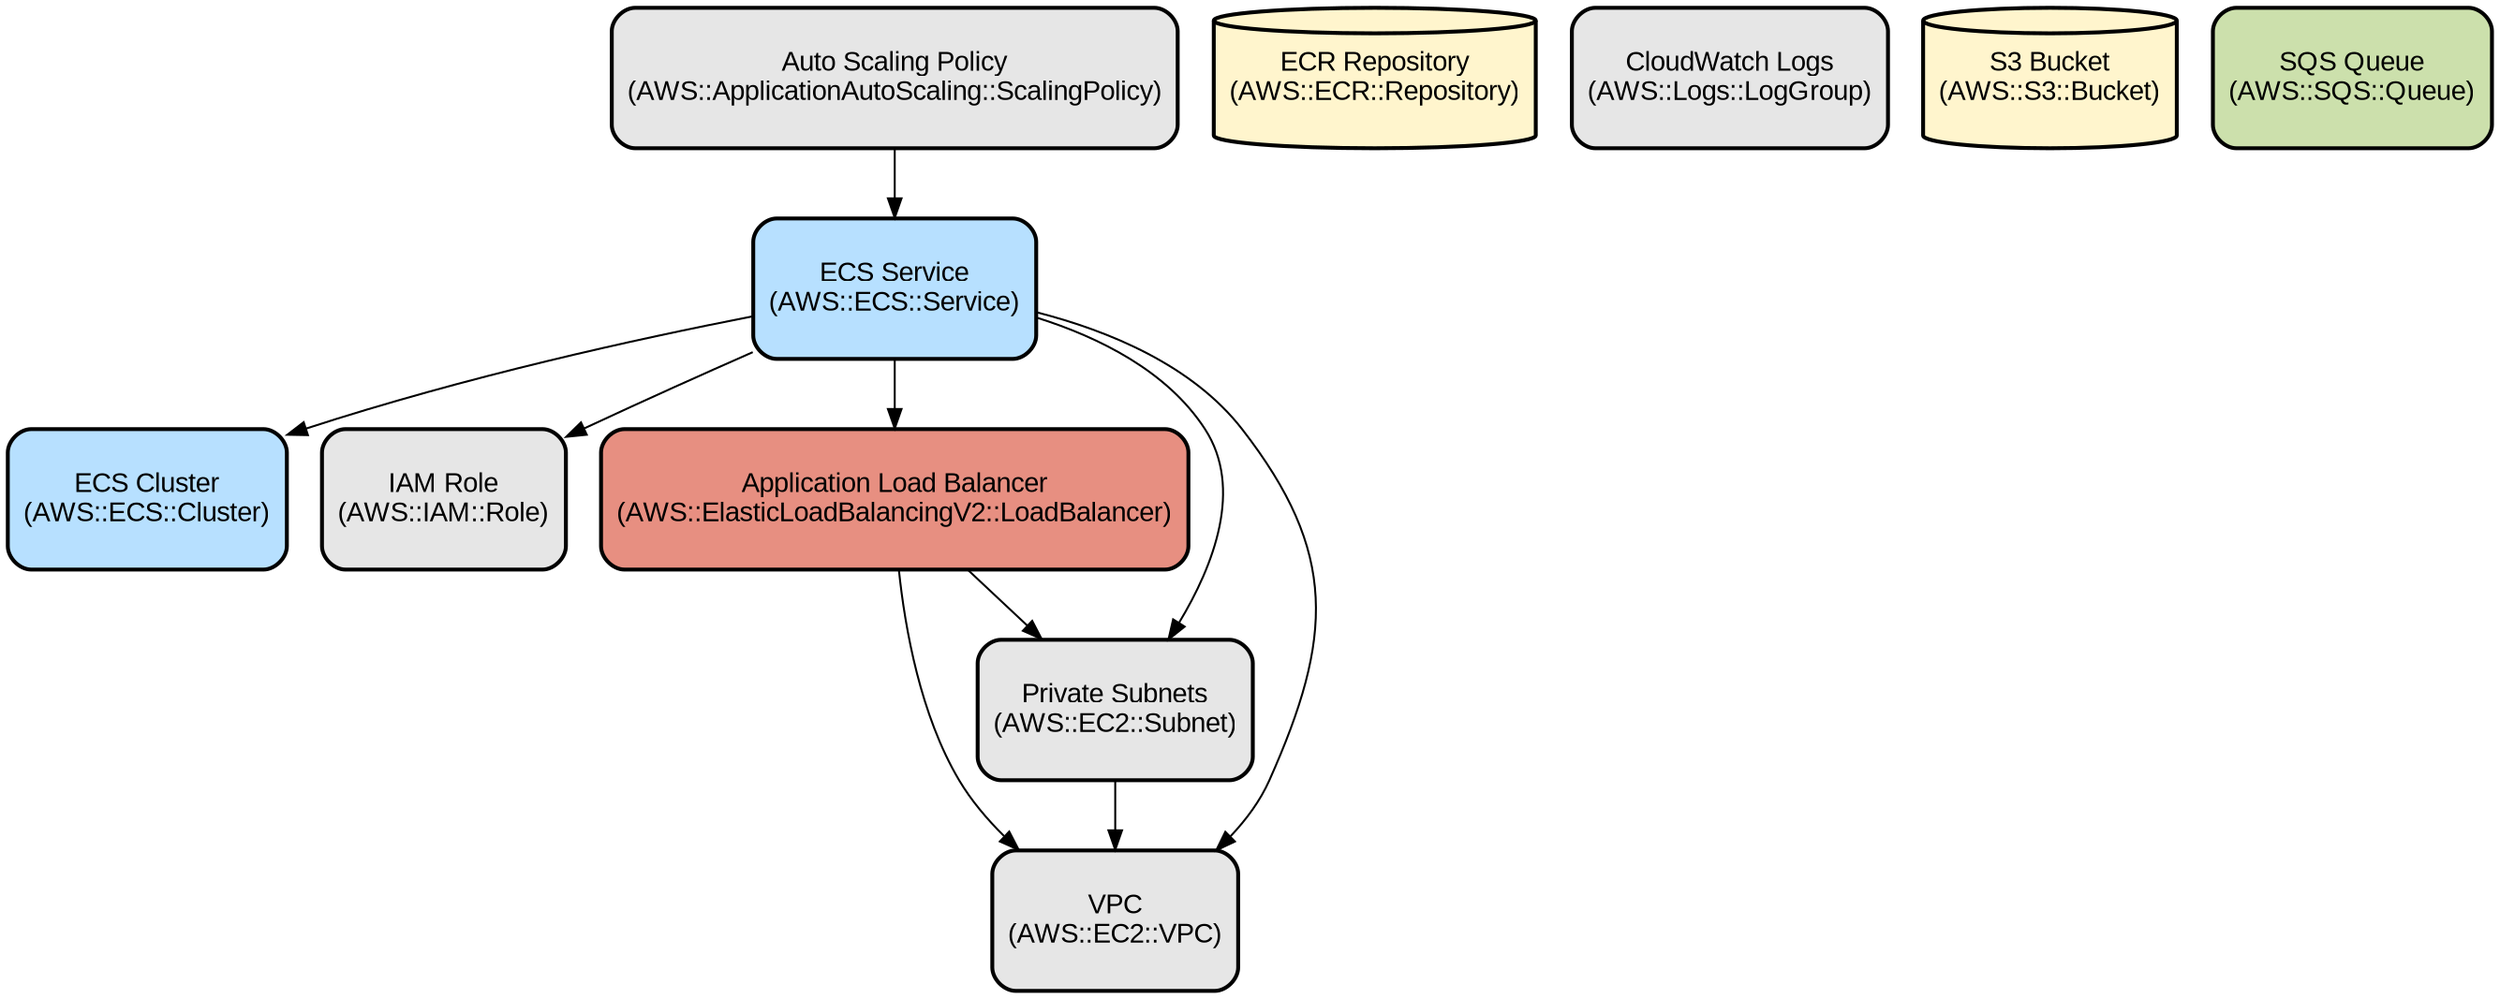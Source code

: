 digraph INFRA {
  node [ color = "black", fillcolor = "#E6E6E6", height =1, style = "filled,bold,rounded", fontname = "Arial" ];
  "ECS Service" [ label = "ECS Service
(AWS::ECS::Service)", shape =rectangle, fillcolor = "#B7E0FF" ];
  "ECS Cluster" [ label = "ECS Cluster
(AWS::ECS::Cluster)", shape =rectangle, fillcolor = "#B7E0FF" ];
  "IAM Role" [ label = "IAM Role
(AWS::IAM::Role)", shape =rectangle ];
  "Application Load Balancer" [ label = "Application Load Balancer
(AWS::ElasticLoadBalancingV2::LoadBalancer)", shape =rectangle, fillcolor = "#E78F81" ];
  "VPC" [ label = "VPC
(AWS::EC2::VPC)", shape =rectangle ];
  "Private Subnets" [ label = "Private Subnets
(AWS::EC2::Subnet)", shape =rectangle ];
  "Auto Scaling Policy" [ label = "Auto Scaling Policy
(AWS::ApplicationAutoScaling::ScalingPolicy)", shape =rectangle ];
  "ECR Repository" [ label = "ECR Repository
(AWS::ECR::Repository)", shape =cylinder, fillcolor = "#FFF5CD" ];
  "CloudWatch Logs" [ label = "CloudWatch Logs
(AWS::Logs::LogGroup)", shape =rectangle ];
  "S3 Bucket" [ label = "S3 Bucket
(AWS::S3::Bucket)", shape =cylinder, fillcolor = "#FFF5CD" ];
  "SQS Queue" [ label = "SQS Queue
(AWS::SQS::Queue)", shape =rectangle, fillcolor = "#CCE0AC" ];
  "ECS Service" -> "ECS Cluster";
  "ECS Service" -> "IAM Role";
  "ECS Service" -> "Application Load Balancer";
  "ECS Service" -> "VPC";
  "ECS Service" -> "Private Subnets";
  "Application Load Balancer" -> "VPC";
  "Application Load Balancer" -> "Private Subnets";
  "Private Subnets" -> "VPC";
  "Auto Scaling Policy" -> "ECS Service";
}
